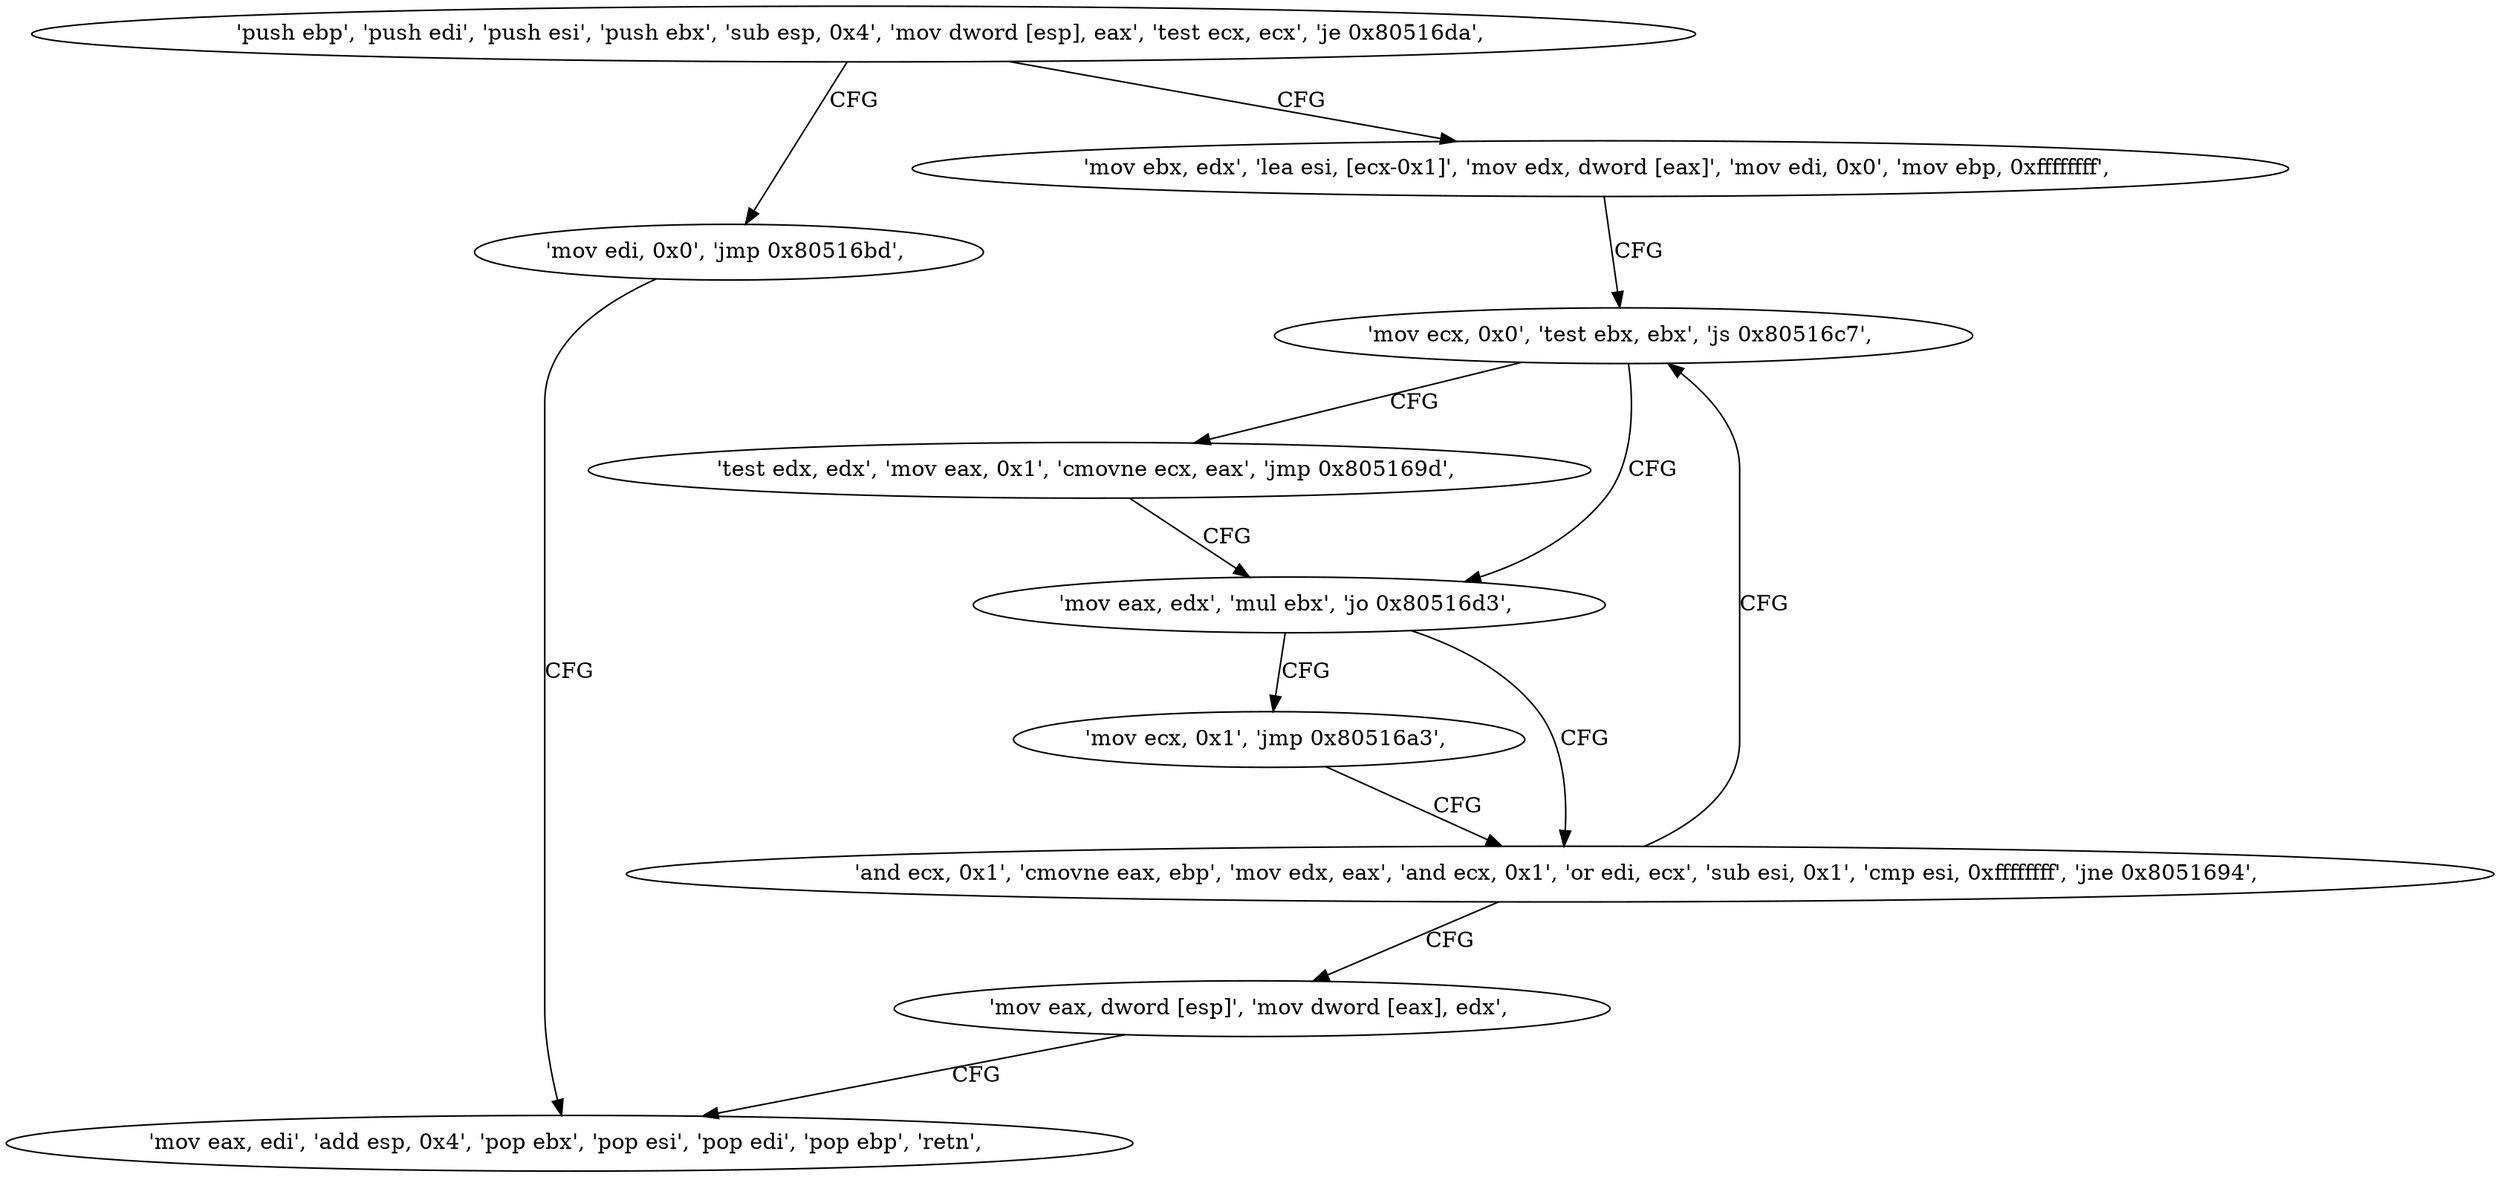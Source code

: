 digraph "func" {
"134551157" [label = "'push ebp', 'push edi', 'push esi', 'push ebx', 'sub esp, 0x4', 'mov dword [esp], eax', 'test ecx, ecx', 'je 0x80516da', " ]
"134551258" [label = "'mov edi, 0x0', 'jmp 0x80516bd', " ]
"134551171" [label = "'mov ebx, edx', 'lea esi, [ecx-0x1]', 'mov edx, dword [eax]', 'mov edi, 0x0', 'mov ebp, 0xffffffff', " ]
"134551229" [label = "'mov eax, edi', 'add esp, 0x4', 'pop ebx', 'pop esi', 'pop edi', 'pop ebp', 'retn', " ]
"134551188" [label = "'mov ecx, 0x0', 'test ebx, ebx', 'js 0x80516c7', " ]
"134551239" [label = "'test edx, edx', 'mov eax, 0x1', 'cmovne ecx, eax', 'jmp 0x805169d', " ]
"134551197" [label = "'mov eax, edx', 'mul ebx', 'jo 0x80516d3', " ]
"134551251" [label = "'mov ecx, 0x1', 'jmp 0x80516a3', " ]
"134551203" [label = "'and ecx, 0x1', 'cmovne eax, ebp', 'mov edx, eax', 'and ecx, 0x1', 'or edi, ecx', 'sub esi, 0x1', 'cmp esi, 0xffffffff', 'jne 0x8051694', " ]
"134551224" [label = "'mov eax, dword [esp]', 'mov dword [eax], edx', " ]
"134551157" -> "134551258" [ label = "CFG" ]
"134551157" -> "134551171" [ label = "CFG" ]
"134551258" -> "134551229" [ label = "CFG" ]
"134551171" -> "134551188" [ label = "CFG" ]
"134551188" -> "134551239" [ label = "CFG" ]
"134551188" -> "134551197" [ label = "CFG" ]
"134551239" -> "134551197" [ label = "CFG" ]
"134551197" -> "134551251" [ label = "CFG" ]
"134551197" -> "134551203" [ label = "CFG" ]
"134551251" -> "134551203" [ label = "CFG" ]
"134551203" -> "134551188" [ label = "CFG" ]
"134551203" -> "134551224" [ label = "CFG" ]
"134551224" -> "134551229" [ label = "CFG" ]
}
